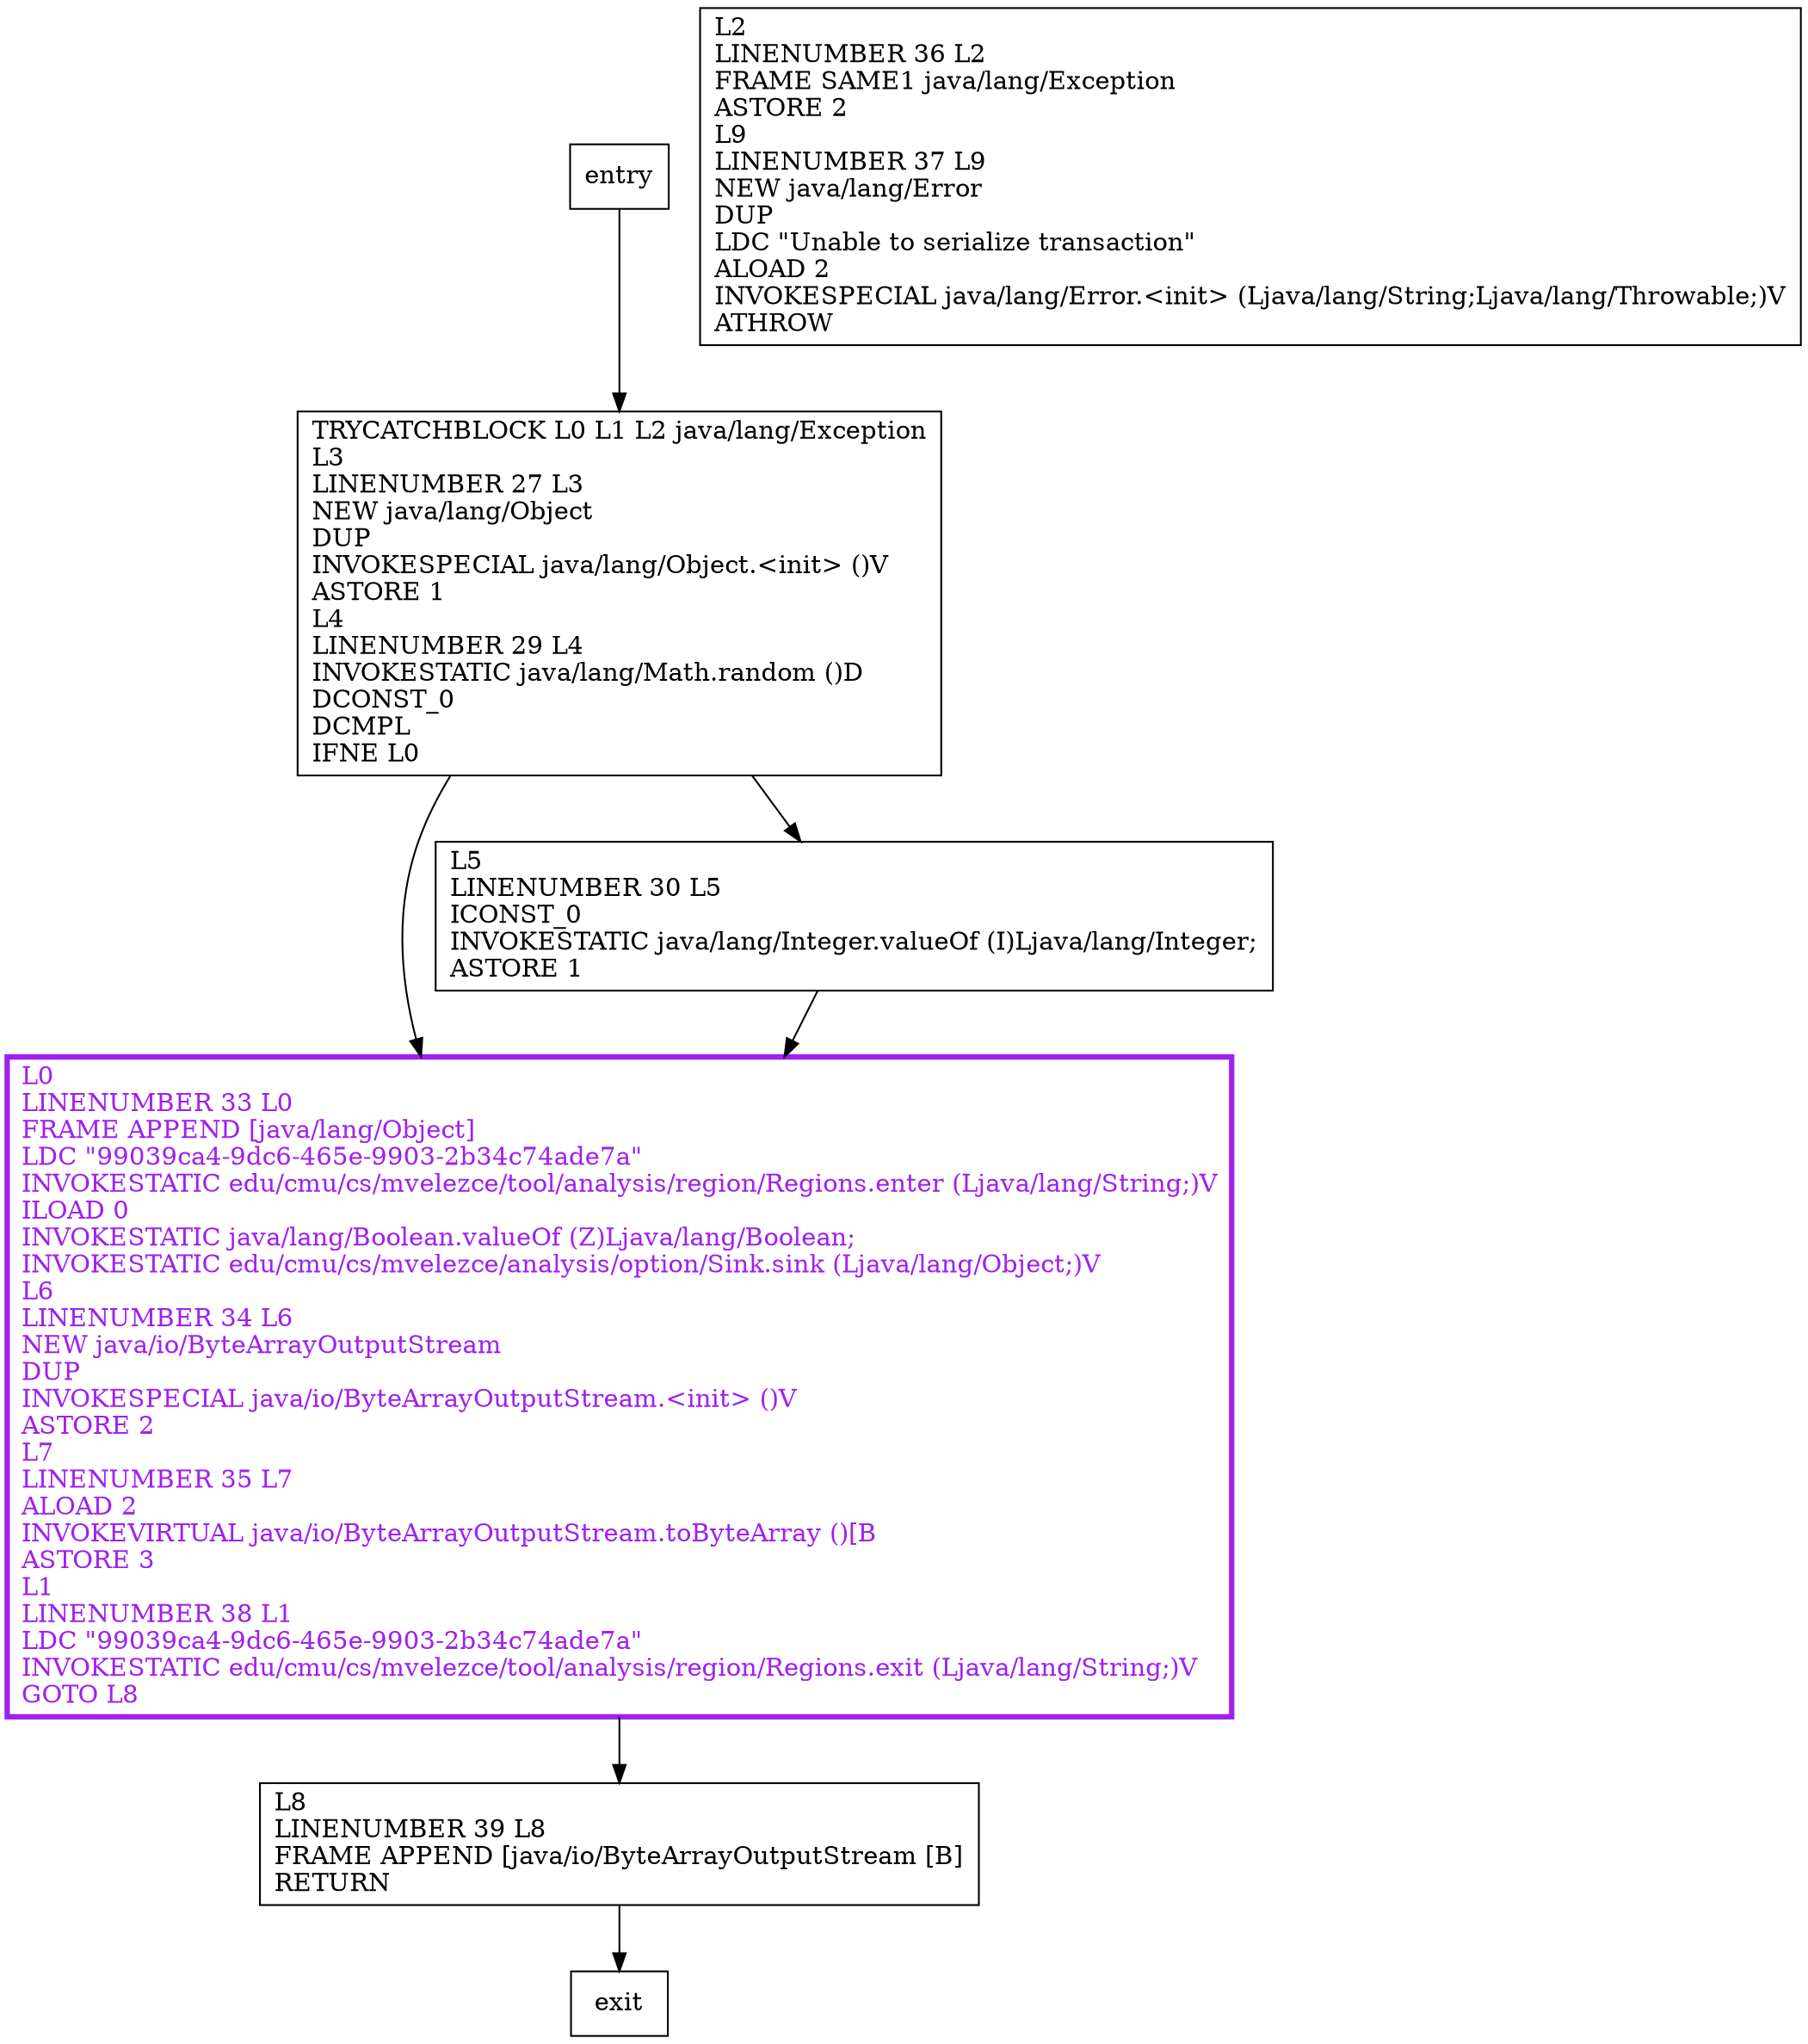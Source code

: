 digraph moo {
node [shape=record];
1718708569 [label="L0\lLINENUMBER 33 L0\lFRAME APPEND [java/lang/Object]\lLDC \"99039ca4-9dc6-465e-9903-2b34c74ade7a\"\lINVOKESTATIC edu/cmu/cs/mvelezce/tool/analysis/region/Regions.enter (Ljava/lang/String;)V\lILOAD 0\lINVOKESTATIC java/lang/Boolean.valueOf (Z)Ljava/lang/Boolean;\lINVOKESTATIC edu/cmu/cs/mvelezce/analysis/option/Sink.sink (Ljava/lang/Object;)V\lL6\lLINENUMBER 34 L6\lNEW java/io/ByteArrayOutputStream\lDUP\lINVOKESPECIAL java/io/ByteArrayOutputStream.\<init\> ()V\lASTORE 2\lL7\lLINENUMBER 35 L7\lALOAD 2\lINVOKEVIRTUAL java/io/ByteArrayOutputStream.toByteArray ()[B\lASTORE 3\lL1\lLINENUMBER 38 L1\lLDC \"99039ca4-9dc6-465e-9903-2b34c74ade7a\"\lINVOKESTATIC edu/cmu/cs/mvelezce/tool/analysis/region/Regions.exit (Ljava/lang/String;)V\lGOTO L8\l"];
2090866284 [label="L8\lLINENUMBER 39 L8\lFRAME APPEND [java/io/ByteArrayOutputStream [B]\lRETURN\l"];
1779524436 [label="TRYCATCHBLOCK L0 L1 L2 java/lang/Exception\lL3\lLINENUMBER 27 L3\lNEW java/lang/Object\lDUP\lINVOKESPECIAL java/lang/Object.\<init\> ()V\lASTORE 1\lL4\lLINENUMBER 29 L4\lINVOKESTATIC java/lang/Math.random ()D\lDCONST_0\lDCMPL\lIFNE L0\l"];
499831151 [label="L2\lLINENUMBER 36 L2\lFRAME SAME1 java/lang/Exception\lASTORE 2\lL9\lLINENUMBER 37 L9\lNEW java/lang/Error\lDUP\lLDC \"Unable to serialize transaction\"\lALOAD 2\lINVOKESPECIAL java/lang/Error.\<init\> (Ljava/lang/String;Ljava/lang/Throwable;)V\lATHROW\l"];
887127653 [label="L5\lLINENUMBER 30 L5\lICONST_0\lINVOKESTATIC java/lang/Integer.valueOf (I)Ljava/lang/Integer;\lASTORE 1\l"];
entry;
exit;
entry -> 1779524436;
1718708569 -> 2090866284;
2090866284 -> exit;
1779524436 -> 1718708569;
1779524436 -> 887127653;
887127653 -> 1718708569;
1718708569[fontcolor="purple", penwidth=3, color="purple"];
}
